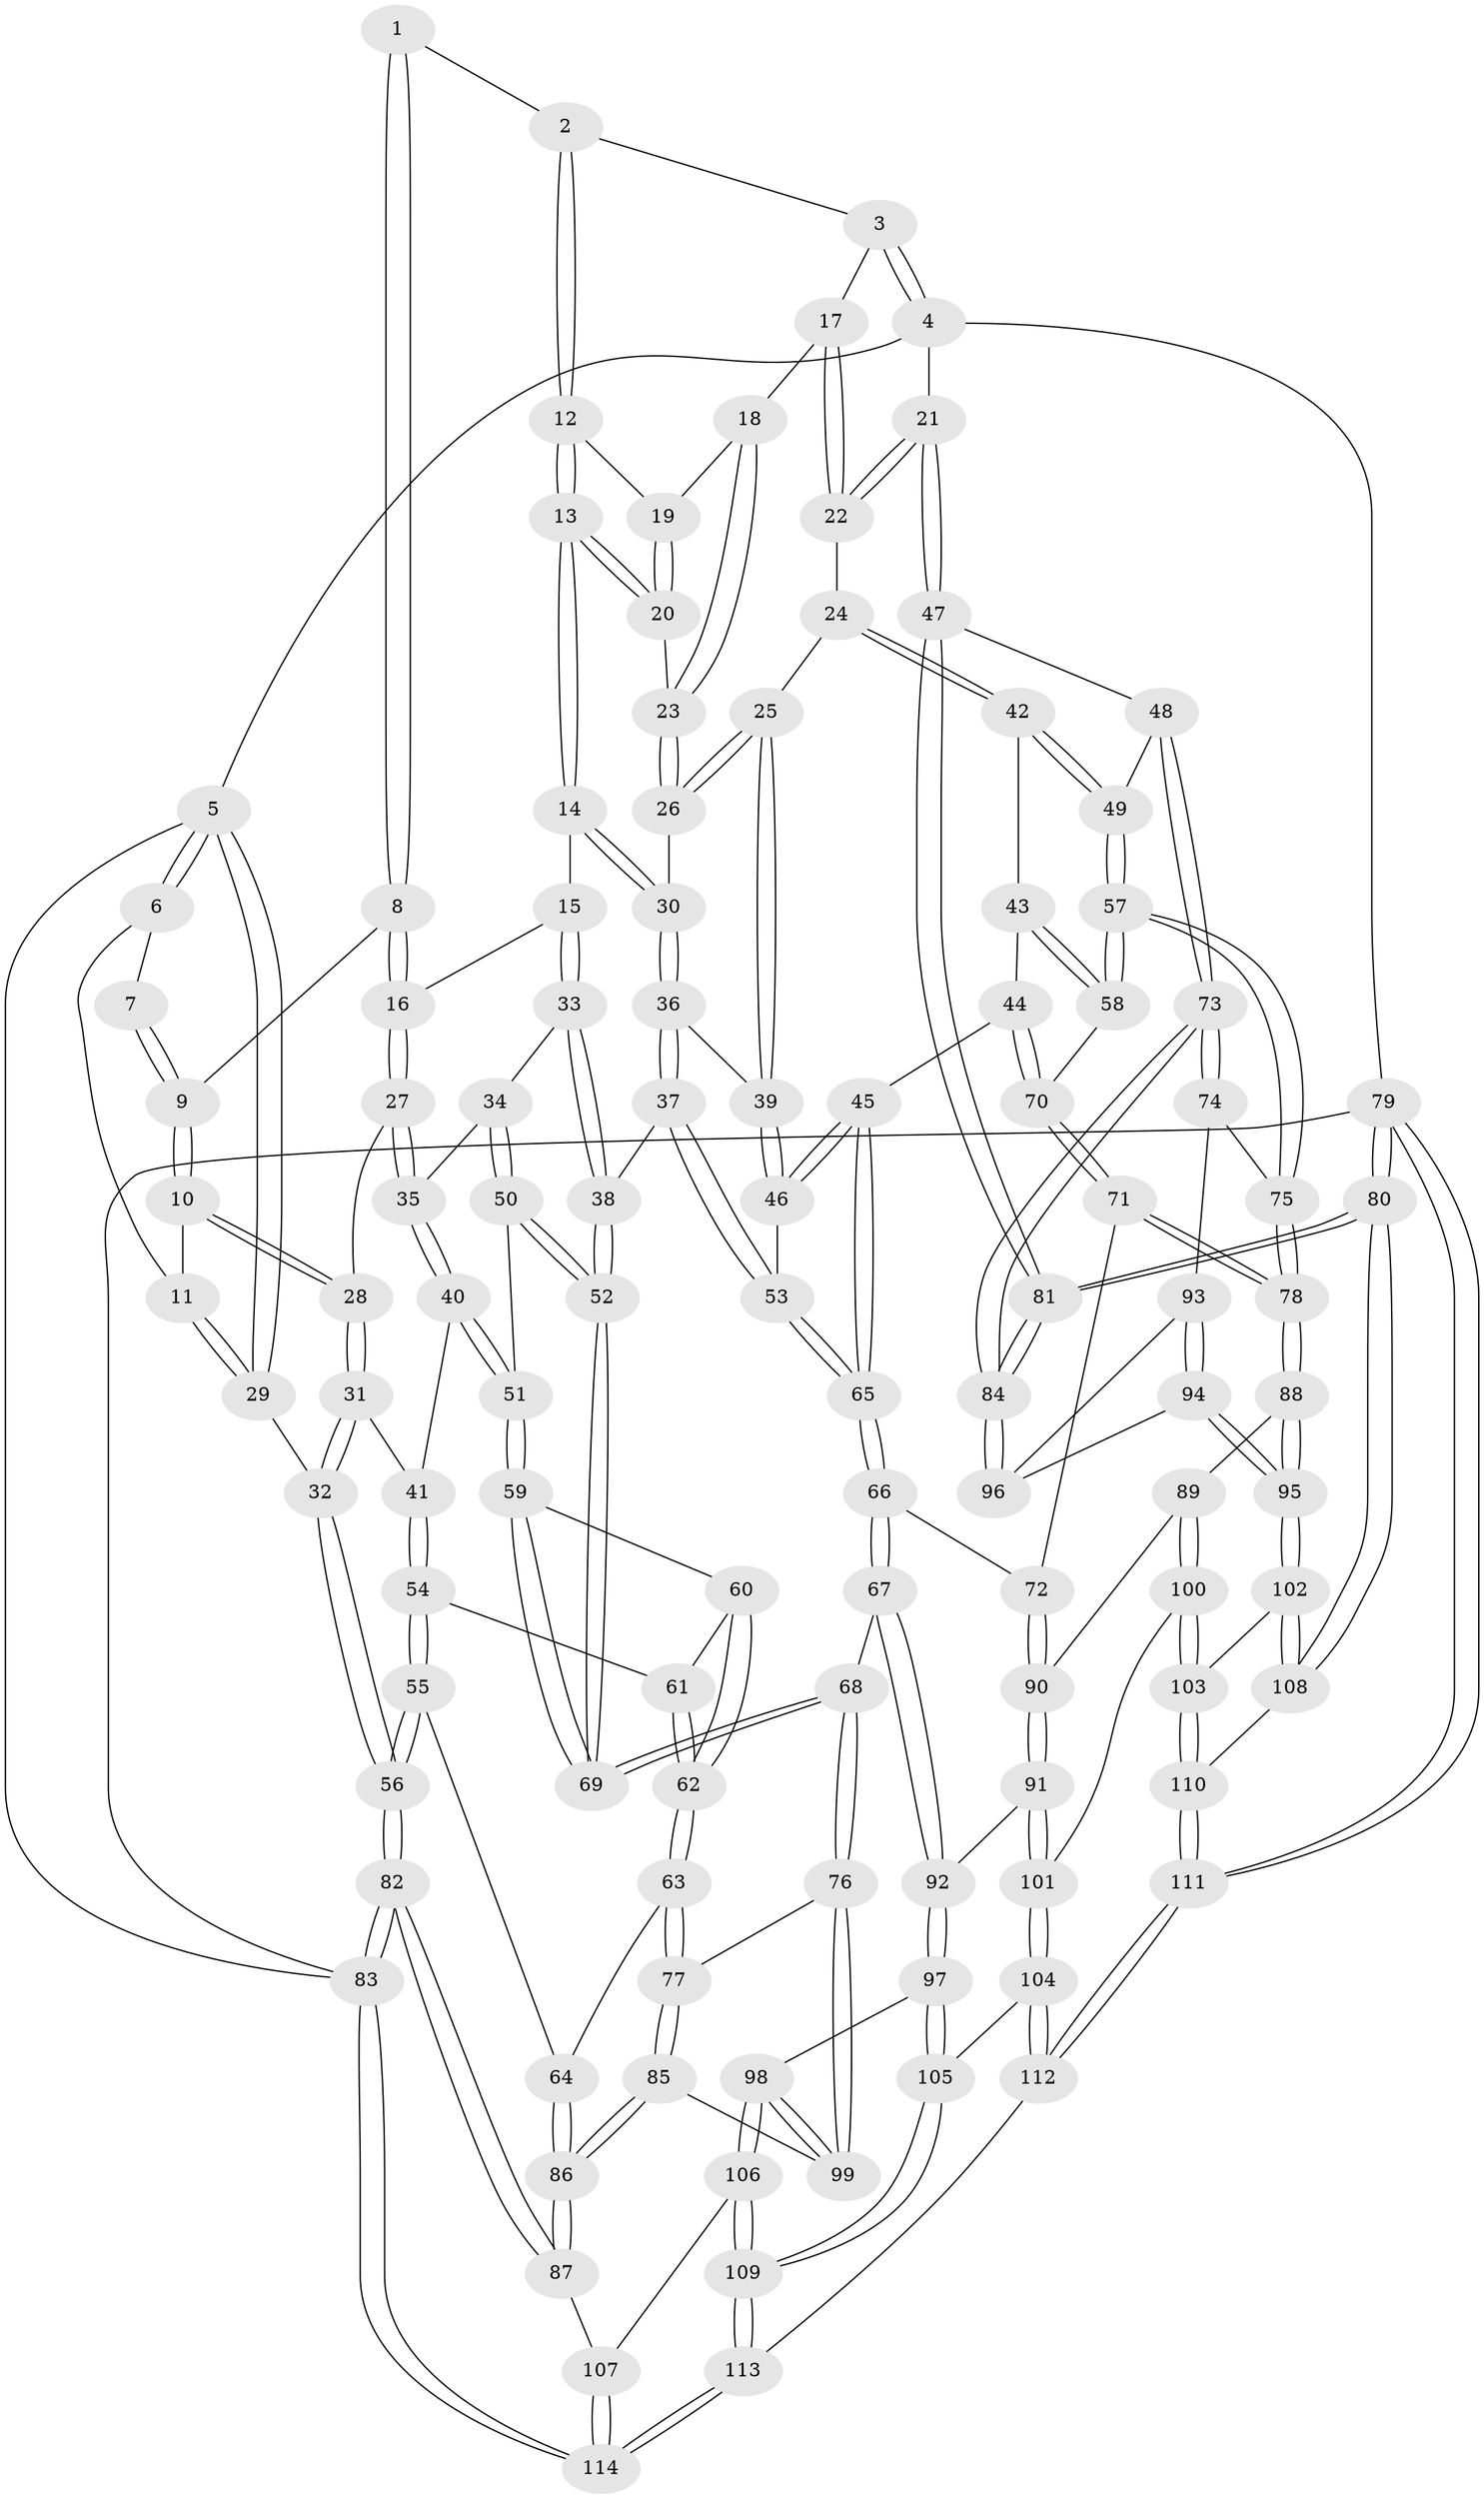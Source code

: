 // Generated by graph-tools (version 1.1) at 2025/11/02/27/25 16:11:53]
// undirected, 114 vertices, 282 edges
graph export_dot {
graph [start="1"]
  node [color=gray90,style=filled];
  1 [pos="+0.35467099145700953+0"];
  2 [pos="+0.4831395275733339+0"];
  3 [pos="+0.7956871711420915+0"];
  4 [pos="+1+0"];
  5 [pos="+0+0"];
  6 [pos="+0.1343348776825747+0"];
  7 [pos="+0.31424909810159307+0"];
  8 [pos="+0.31287897283349647+0.13122260677705114"];
  9 [pos="+0.2891113244914913+0.12390450380921077"];
  10 [pos="+0.16338945532718144+0.11703770447586134"];
  11 [pos="+0.1381199656679945+0.07416144989731778"];
  12 [pos="+0.48735656243490366+0"];
  13 [pos="+0.44630036876083684+0.1273392228975782"];
  14 [pos="+0.438899767260874+0.14633173846307276"];
  15 [pos="+0.43263335037221134+0.14923540455754772"];
  16 [pos="+0.38500478831396023+0.1625102634945536"];
  17 [pos="+0.7515323467560868+0.03206295918217654"];
  18 [pos="+0.6487567972045074+0.0821139921337336"];
  19 [pos="+0.6165148828988056+0.052456303896841125"];
  20 [pos="+0.5746622599484099+0.1205056560765806"];
  21 [pos="+1+0.010608980799674619"];
  22 [pos="+0.7852552517761352+0.1290577078940518"];
  23 [pos="+0.6501071777529652+0.1470835825996873"];
  24 [pos="+0.7369459650717661+0.2333507914441478"];
  25 [pos="+0.7274710411585837+0.23406449217485115"];
  26 [pos="+0.6563144286870798+0.16192404518465045"];
  27 [pos="+0.3237392225045887+0.253844099721086"];
  28 [pos="+0.1561839959956918+0.20538838303534054"];
  29 [pos="+0+0.22124342462442267"];
  30 [pos="+0.49064195559834084+0.19832209005710072"];
  31 [pos="+0.1413824799486469+0.23838312507926118"];
  32 [pos="+0+0.25583111219310567"];
  33 [pos="+0.4160525669797913+0.3151299736037576"];
  34 [pos="+0.3245505482465148+0.3009343615565213"];
  35 [pos="+0.319421752713851+0.29570280745502564"];
  36 [pos="+0.5275759946895466+0.2641047095544238"];
  37 [pos="+0.4741615232121791+0.37306841799042695"];
  38 [pos="+0.46896213722115715+0.37478162348262534"];
  39 [pos="+0.648790857281788+0.29331154772535906"];
  40 [pos="+0.22462452279494938+0.352575975159588"];
  41 [pos="+0.15293063589935513+0.30432357019692047"];
  42 [pos="+0.8250433854472053+0.2982964996493773"];
  43 [pos="+0.7439529695747884+0.3815059515046164"];
  44 [pos="+0.6686917230219016+0.41751483859177246"];
  45 [pos="+0.6645665797997263+0.41552719890834267"];
  46 [pos="+0.6441996871842777+0.32658649299728965"];
  47 [pos="+1+0.2080957140825961"];
  48 [pos="+0.9035797890416757+0.3280394718183555"];
  49 [pos="+0.8936158324057764+0.3301405157706024"];
  50 [pos="+0.36456738836847824+0.39323044236515736"];
  51 [pos="+0.2327076384171842+0.3912501900162926"];
  52 [pos="+0.4025815501233192+0.43417735584393086"];
  53 [pos="+0.5317082341313726+0.40546950572160906"];
  54 [pos="+0.0788181647580277+0.38068213406808676"];
  55 [pos="+0+0.44653519880547854"];
  56 [pos="+0+0.4463738437459918"];
  57 [pos="+0.8163505147217959+0.5000166207781315"];
  58 [pos="+0.7538144747815625+0.4696946276970278"];
  59 [pos="+0.23104055704489534+0.42006986742741004"];
  60 [pos="+0.21330840776008061+0.44402704496004686"];
  61 [pos="+0.11233117555650267+0.4011625721160496"];
  62 [pos="+0.18962729102554116+0.49651253280235474"];
  63 [pos="+0.18205575362806922+0.5177633429717717"];
  64 [pos="+0.10344368563950854+0.5194316694155506"];
  65 [pos="+0.5788591643756394+0.48159556699893186"];
  66 [pos="+0.5659985356253654+0.5591062550933119"];
  67 [pos="+0.4959226676501911+0.5879276495326786"];
  68 [pos="+0.39499926127812357+0.5747276847934066"];
  69 [pos="+0.38615578412496226+0.500972975544959"];
  70 [pos="+0.7093941836434945+0.4556437446035479"];
  71 [pos="+0.6652338641570199+0.5312117590455182"];
  72 [pos="+0.5662219349510161+0.5591948667966454"];
  73 [pos="+0.9885286215301068+0.6000498825440217"];
  74 [pos="+0.8574257375822261+0.5739393252108625"];
  75 [pos="+0.823727417039732+0.5593542575099063"];
  76 [pos="+0.3549831680017031+0.6094068077826025"];
  77 [pos="+0.25270606251091016+0.6002117962154094"];
  78 [pos="+0.8047992051872984+0.5738390438251244"];
  79 [pos="+1+1"];
  80 [pos="+1+1"];
  81 [pos="+1+0.6718067524837851"];
  82 [pos="+0+0.7499144530955024"];
  83 [pos="+0+1"];
  84 [pos="+1+0.6628423838934376"];
  85 [pos="+0.12389888548006768+0.7216991994880787"];
  86 [pos="+0.0788051146152177+0.7539578416254362"];
  87 [pos="+0.0742422584830561+0.7594851356308644"];
  88 [pos="+0.7339562741433275+0.6663166262211588"];
  89 [pos="+0.7064372994675353+0.6716475351140326"];
  90 [pos="+0.6859416599455604+0.6690424050174468"];
  91 [pos="+0.6137523394383468+0.7311965174624475"];
  92 [pos="+0.5323116308847917+0.7192955111780539"];
  93 [pos="+0.862690458291072+0.6753051584727476"];
  94 [pos="+0.8568232174829082+0.7704593042036704"];
  95 [pos="+0.8294370564596011+0.7910487863593724"];
  96 [pos="+0.9665119256005433+0.7271762774927835"];
  97 [pos="+0.47053395018454025+0.8287813926078011"];
  98 [pos="+0.36213089829472106+0.7762373535947913"];
  99 [pos="+0.3562524248910619+0.7399802675400919"];
  100 [pos="+0.6832831887405345+0.8548627424435363"];
  101 [pos="+0.6253775247019794+0.8450792053319977"];
  102 [pos="+0.8269308284952845+0.8048803269556644"];
  103 [pos="+0.6989699110418873+0.8639665956347238"];
  104 [pos="+0.5348241592046306+0.8795977761989553"];
  105 [pos="+0.49031414276714097+0.8610158295516435"];
  106 [pos="+0.25160503563978215+0.873559149131473"];
  107 [pos="+0.18538637810327993+0.8841107473851127"];
  108 [pos="+0.8817039906504711+0.8927430543849101"];
  109 [pos="+0.3863943567057439+0.996940498211239"];
  110 [pos="+0.7319215728210436+1"];
  111 [pos="+0.687228030912046+1"];
  112 [pos="+0.641584407267037+1"];
  113 [pos="+0.40085069715892035+1"];
  114 [pos="+0.04702581866253344+1"];
  1 -- 2;
  1 -- 8;
  1 -- 8;
  2 -- 3;
  2 -- 12;
  2 -- 12;
  3 -- 4;
  3 -- 4;
  3 -- 17;
  4 -- 5;
  4 -- 21;
  4 -- 79;
  5 -- 6;
  5 -- 6;
  5 -- 29;
  5 -- 29;
  5 -- 83;
  6 -- 7;
  6 -- 11;
  7 -- 9;
  7 -- 9;
  8 -- 9;
  8 -- 16;
  8 -- 16;
  9 -- 10;
  9 -- 10;
  10 -- 11;
  10 -- 28;
  10 -- 28;
  11 -- 29;
  11 -- 29;
  12 -- 13;
  12 -- 13;
  12 -- 19;
  13 -- 14;
  13 -- 14;
  13 -- 20;
  13 -- 20;
  14 -- 15;
  14 -- 30;
  14 -- 30;
  15 -- 16;
  15 -- 33;
  15 -- 33;
  16 -- 27;
  16 -- 27;
  17 -- 18;
  17 -- 22;
  17 -- 22;
  18 -- 19;
  18 -- 23;
  18 -- 23;
  19 -- 20;
  19 -- 20;
  20 -- 23;
  21 -- 22;
  21 -- 22;
  21 -- 47;
  21 -- 47;
  22 -- 24;
  23 -- 26;
  23 -- 26;
  24 -- 25;
  24 -- 42;
  24 -- 42;
  25 -- 26;
  25 -- 26;
  25 -- 39;
  25 -- 39;
  26 -- 30;
  27 -- 28;
  27 -- 35;
  27 -- 35;
  28 -- 31;
  28 -- 31;
  29 -- 32;
  30 -- 36;
  30 -- 36;
  31 -- 32;
  31 -- 32;
  31 -- 41;
  32 -- 56;
  32 -- 56;
  33 -- 34;
  33 -- 38;
  33 -- 38;
  34 -- 35;
  34 -- 50;
  34 -- 50;
  35 -- 40;
  35 -- 40;
  36 -- 37;
  36 -- 37;
  36 -- 39;
  37 -- 38;
  37 -- 53;
  37 -- 53;
  38 -- 52;
  38 -- 52;
  39 -- 46;
  39 -- 46;
  40 -- 41;
  40 -- 51;
  40 -- 51;
  41 -- 54;
  41 -- 54;
  42 -- 43;
  42 -- 49;
  42 -- 49;
  43 -- 44;
  43 -- 58;
  43 -- 58;
  44 -- 45;
  44 -- 70;
  44 -- 70;
  45 -- 46;
  45 -- 46;
  45 -- 65;
  45 -- 65;
  46 -- 53;
  47 -- 48;
  47 -- 81;
  47 -- 81;
  48 -- 49;
  48 -- 73;
  48 -- 73;
  49 -- 57;
  49 -- 57;
  50 -- 51;
  50 -- 52;
  50 -- 52;
  51 -- 59;
  51 -- 59;
  52 -- 69;
  52 -- 69;
  53 -- 65;
  53 -- 65;
  54 -- 55;
  54 -- 55;
  54 -- 61;
  55 -- 56;
  55 -- 56;
  55 -- 64;
  56 -- 82;
  56 -- 82;
  57 -- 58;
  57 -- 58;
  57 -- 75;
  57 -- 75;
  58 -- 70;
  59 -- 60;
  59 -- 69;
  59 -- 69;
  60 -- 61;
  60 -- 62;
  60 -- 62;
  61 -- 62;
  61 -- 62;
  62 -- 63;
  62 -- 63;
  63 -- 64;
  63 -- 77;
  63 -- 77;
  64 -- 86;
  64 -- 86;
  65 -- 66;
  65 -- 66;
  66 -- 67;
  66 -- 67;
  66 -- 72;
  67 -- 68;
  67 -- 92;
  67 -- 92;
  68 -- 69;
  68 -- 69;
  68 -- 76;
  68 -- 76;
  70 -- 71;
  70 -- 71;
  71 -- 72;
  71 -- 78;
  71 -- 78;
  72 -- 90;
  72 -- 90;
  73 -- 74;
  73 -- 74;
  73 -- 84;
  73 -- 84;
  74 -- 75;
  74 -- 93;
  75 -- 78;
  75 -- 78;
  76 -- 77;
  76 -- 99;
  76 -- 99;
  77 -- 85;
  77 -- 85;
  78 -- 88;
  78 -- 88;
  79 -- 80;
  79 -- 80;
  79 -- 111;
  79 -- 111;
  79 -- 83;
  80 -- 81;
  80 -- 81;
  80 -- 108;
  80 -- 108;
  81 -- 84;
  81 -- 84;
  82 -- 83;
  82 -- 83;
  82 -- 87;
  82 -- 87;
  83 -- 114;
  83 -- 114;
  84 -- 96;
  84 -- 96;
  85 -- 86;
  85 -- 86;
  85 -- 99;
  86 -- 87;
  86 -- 87;
  87 -- 107;
  88 -- 89;
  88 -- 95;
  88 -- 95;
  89 -- 90;
  89 -- 100;
  89 -- 100;
  90 -- 91;
  90 -- 91;
  91 -- 92;
  91 -- 101;
  91 -- 101;
  92 -- 97;
  92 -- 97;
  93 -- 94;
  93 -- 94;
  93 -- 96;
  94 -- 95;
  94 -- 95;
  94 -- 96;
  95 -- 102;
  95 -- 102;
  97 -- 98;
  97 -- 105;
  97 -- 105;
  98 -- 99;
  98 -- 99;
  98 -- 106;
  98 -- 106;
  100 -- 101;
  100 -- 103;
  100 -- 103;
  101 -- 104;
  101 -- 104;
  102 -- 103;
  102 -- 108;
  102 -- 108;
  103 -- 110;
  103 -- 110;
  104 -- 105;
  104 -- 112;
  104 -- 112;
  105 -- 109;
  105 -- 109;
  106 -- 107;
  106 -- 109;
  106 -- 109;
  107 -- 114;
  107 -- 114;
  108 -- 110;
  109 -- 113;
  109 -- 113;
  110 -- 111;
  110 -- 111;
  111 -- 112;
  111 -- 112;
  112 -- 113;
  113 -- 114;
  113 -- 114;
}
